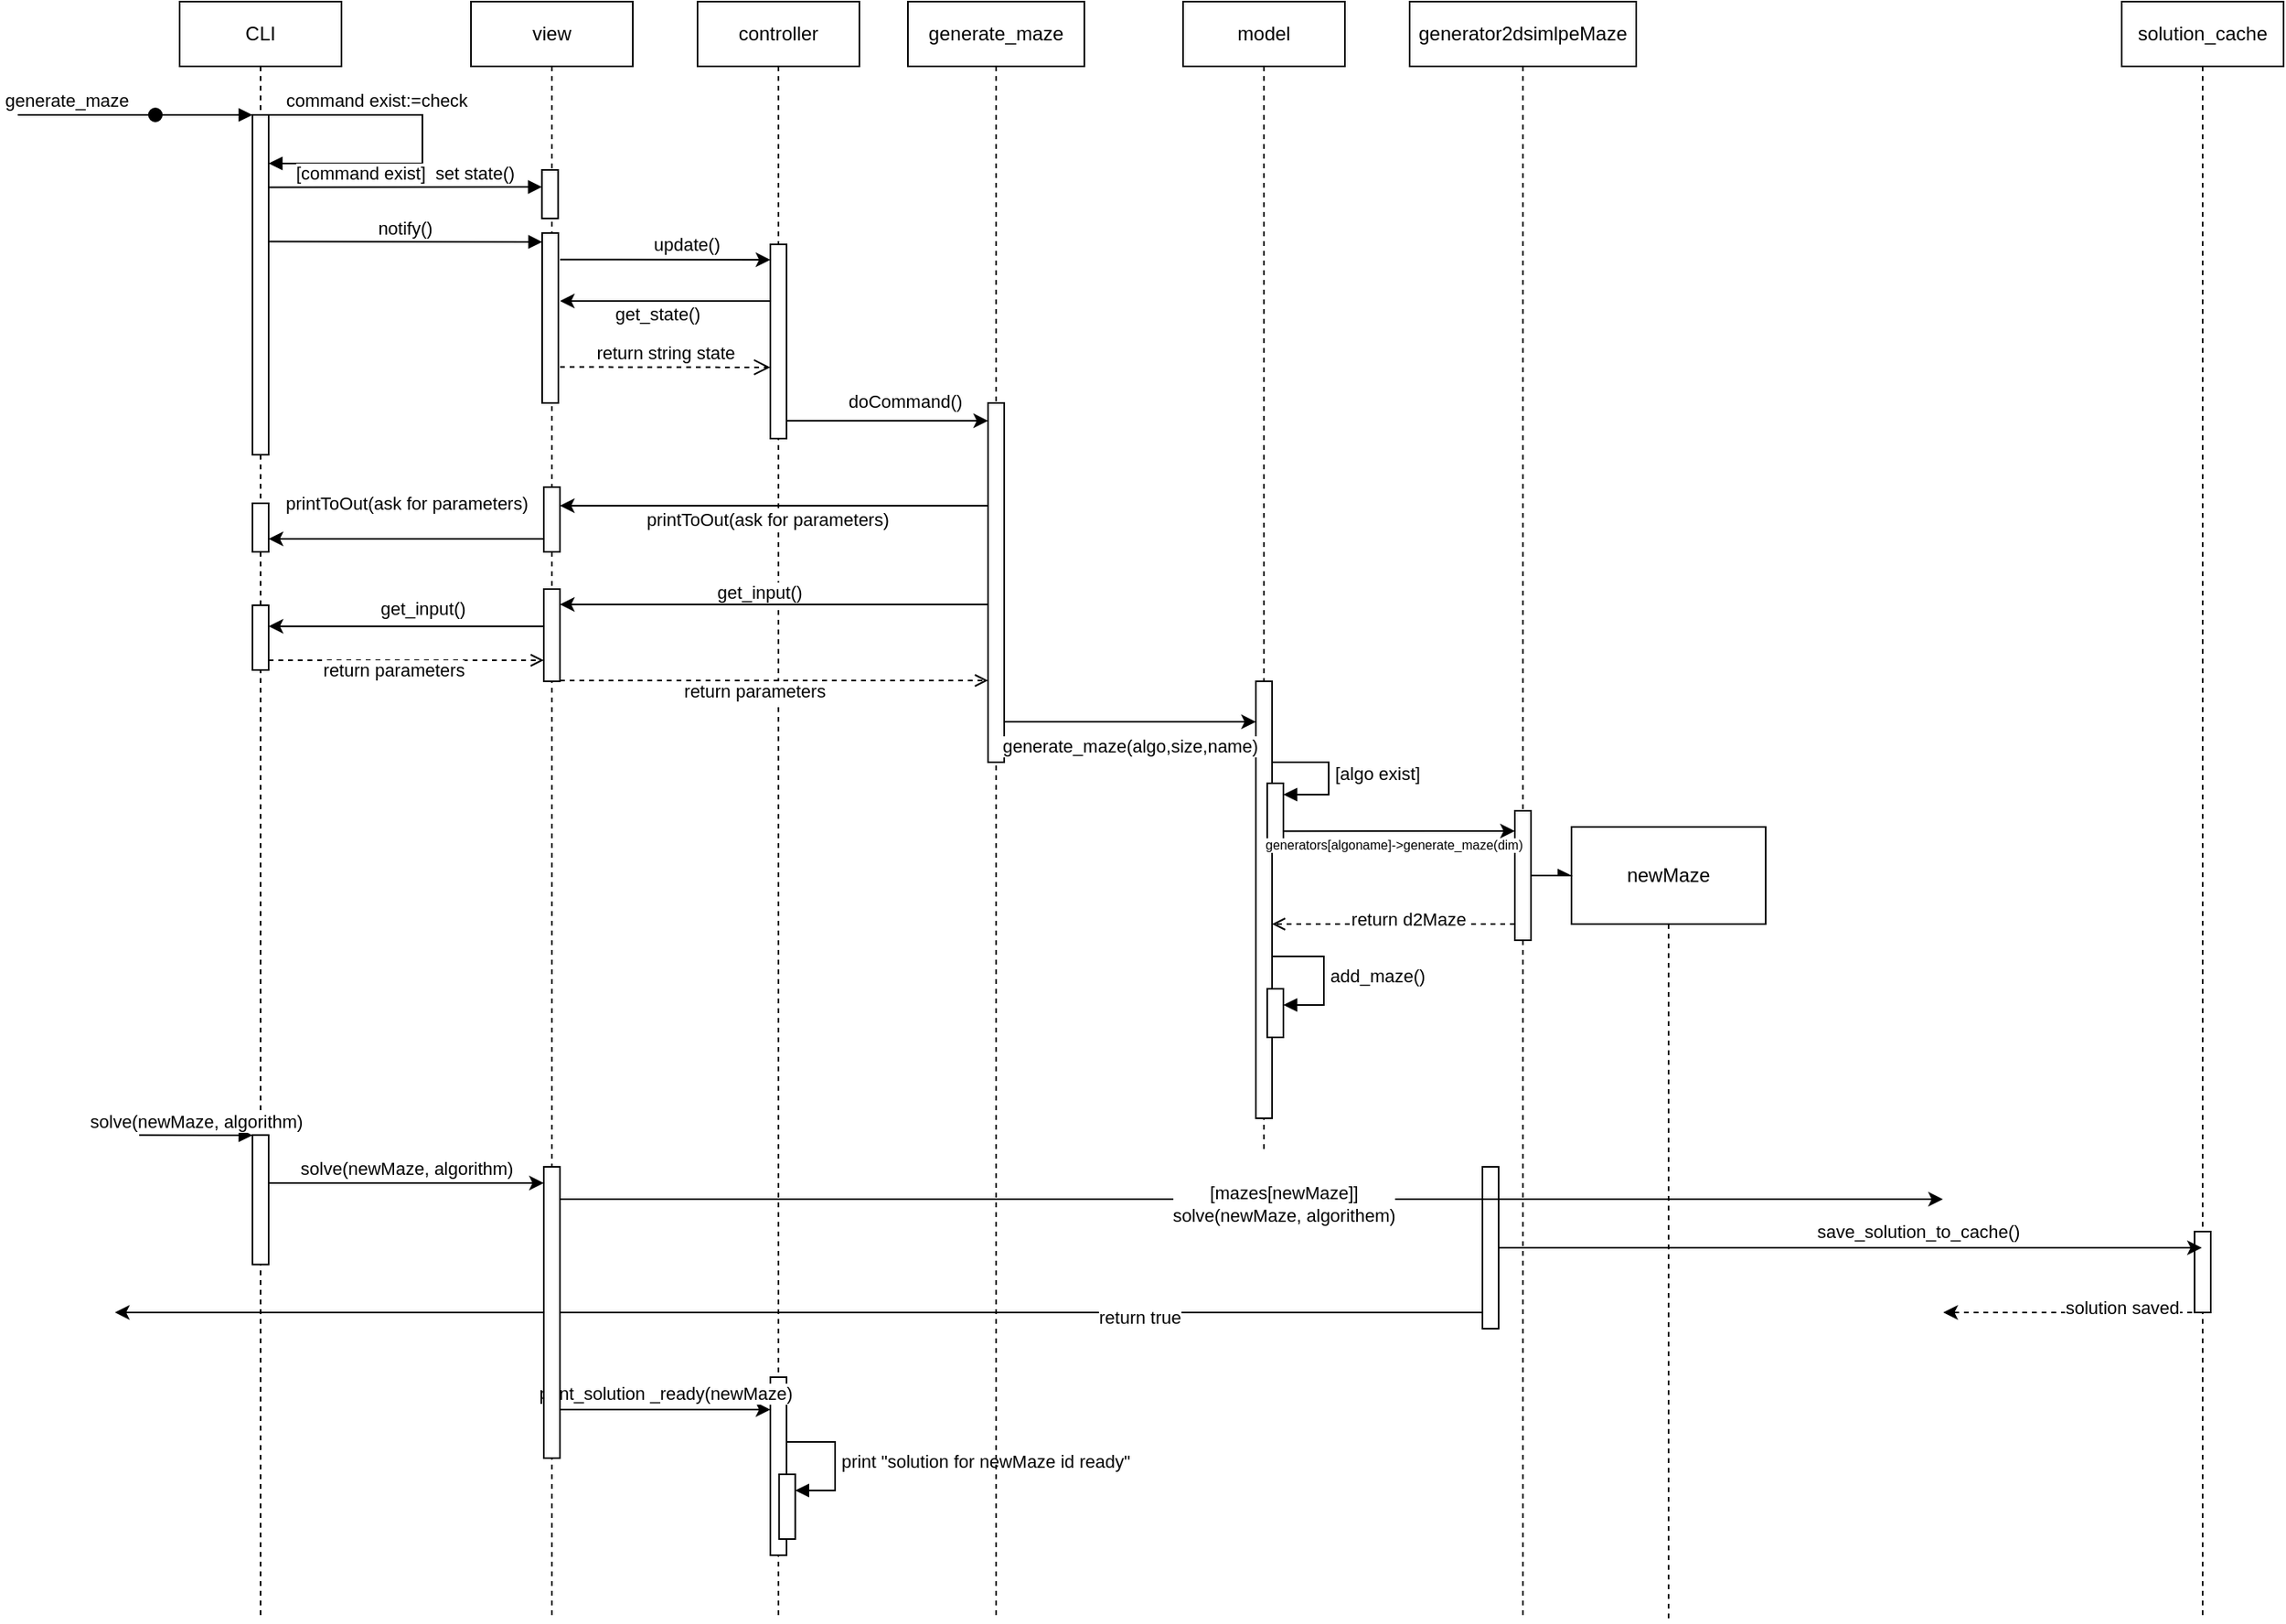 <mxfile version="21.6.5" type="device">
  <diagram name="Page-1" id="2YBvvXClWsGukQMizWep">
    <mxGraphModel dx="1191" dy="200" grid="1" gridSize="10" guides="1" tooltips="1" connect="1" arrows="1" fold="1" page="1" pageScale="1" pageWidth="850" pageHeight="1100" math="0" shadow="0">
      <root>
        <mxCell id="0" />
        <mxCell id="1" parent="0" />
        <mxCell id="aM9ryv3xv72pqoxQDRHE-1" value="CLI" style="shape=umlLifeline;perimeter=lifelinePerimeter;whiteSpace=wrap;html=1;container=0;dropTarget=0;collapsible=0;recursiveResize=0;outlineConnect=0;portConstraint=eastwest;newEdgeStyle={&quot;edgeStyle&quot;:&quot;elbowEdgeStyle&quot;,&quot;elbow&quot;:&quot;vertical&quot;,&quot;curved&quot;:0,&quot;rounded&quot;:0};" parent="1" vertex="1">
          <mxGeometry x="40" y="40" width="100" height="1000" as="geometry" />
        </mxCell>
        <mxCell id="aM9ryv3xv72pqoxQDRHE-2" value="" style="html=1;points=[];perimeter=orthogonalPerimeter;outlineConnect=0;targetShapes=umlLifeline;portConstraint=eastwest;newEdgeStyle={&quot;edgeStyle&quot;:&quot;elbowEdgeStyle&quot;,&quot;elbow&quot;:&quot;vertical&quot;,&quot;curved&quot;:0,&quot;rounded&quot;:0};" parent="aM9ryv3xv72pqoxQDRHE-1" vertex="1">
          <mxGeometry x="45" y="70" width="10" height="210" as="geometry" />
        </mxCell>
        <mxCell id="aM9ryv3xv72pqoxQDRHE-3" value="generate_maze" style="html=1;verticalAlign=bottom;startArrow=oval;endArrow=block;startSize=8;edgeStyle=elbowEdgeStyle;elbow=vertical;curved=0;rounded=0;" parent="aM9ryv3xv72pqoxQDRHE-1" target="aM9ryv3xv72pqoxQDRHE-2" edge="1">
          <mxGeometry relative="1" as="geometry">
            <mxPoint x="-15" y="70" as="sourcePoint" />
            <Array as="points">
              <mxPoint x="-100" y="70" />
            </Array>
          </mxGeometry>
        </mxCell>
        <mxCell id="Nlr5EThbNXqsC1aCLq-n-133" value="" style="html=1;points=[];perimeter=orthogonalPerimeter;outlineConnect=0;targetShapes=umlLifeline;portConstraint=eastwest;newEdgeStyle={&quot;edgeStyle&quot;:&quot;elbowEdgeStyle&quot;,&quot;elbow&quot;:&quot;vertical&quot;,&quot;curved&quot;:0,&quot;rounded&quot;:0};" parent="aM9ryv3xv72pqoxQDRHE-1" vertex="1">
          <mxGeometry x="45" y="700.35" width="10" height="80" as="geometry" />
        </mxCell>
        <mxCell id="Nlr5EThbNXqsC1aCLq-n-134" value="solve(newMaze, algorithm)" style="html=1;verticalAlign=bottom;endArrow=block;edgeStyle=elbowEdgeStyle;elbow=vertical;curved=0;rounded=0;" parent="aM9ryv3xv72pqoxQDRHE-1" target="Nlr5EThbNXqsC1aCLq-n-133" edge="1">
          <mxGeometry relative="1" as="geometry">
            <mxPoint x="-25" y="700.35" as="sourcePoint" />
          </mxGeometry>
        </mxCell>
        <mxCell id="3twzVieShD6ERpXpoWgF-31" value="" style="html=1;points=[];perimeter=orthogonalPerimeter;outlineConnect=0;targetShapes=umlLifeline;portConstraint=eastwest;newEdgeStyle={&quot;edgeStyle&quot;:&quot;elbowEdgeStyle&quot;,&quot;elbow&quot;:&quot;vertical&quot;,&quot;curved&quot;:0,&quot;rounded&quot;:0};" vertex="1" parent="aM9ryv3xv72pqoxQDRHE-1">
          <mxGeometry x="45" y="310" width="10" height="30" as="geometry" />
        </mxCell>
        <mxCell id="3twzVieShD6ERpXpoWgF-46" value="" style="html=1;points=[];perimeter=orthogonalPerimeter;outlineConnect=0;targetShapes=umlLifeline;portConstraint=eastwest;newEdgeStyle={&quot;edgeStyle&quot;:&quot;elbowEdgeStyle&quot;,&quot;elbow&quot;:&quot;vertical&quot;,&quot;curved&quot;:0,&quot;rounded&quot;:0};" vertex="1" parent="aM9ryv3xv72pqoxQDRHE-1">
          <mxGeometry x="45" y="373" width="10" height="40" as="geometry" />
        </mxCell>
        <mxCell id="aM9ryv3xv72pqoxQDRHE-5" value="view" style="shape=umlLifeline;perimeter=lifelinePerimeter;whiteSpace=wrap;html=1;container=0;dropTarget=0;collapsible=0;recursiveResize=0;outlineConnect=0;portConstraint=eastwest;newEdgeStyle={&quot;edgeStyle&quot;:&quot;elbowEdgeStyle&quot;,&quot;elbow&quot;:&quot;vertical&quot;,&quot;curved&quot;:0,&quot;rounded&quot;:0};" parent="1" vertex="1">
          <mxGeometry x="220" y="40" width="100" height="1000" as="geometry" />
        </mxCell>
        <mxCell id="3twzVieShD6ERpXpoWgF-3" value="" style="html=1;points=[];perimeter=orthogonalPerimeter;outlineConnect=0;targetShapes=umlLifeline;portConstraint=eastwest;newEdgeStyle={&quot;edgeStyle&quot;:&quot;elbowEdgeStyle&quot;,&quot;elbow&quot;:&quot;vertical&quot;,&quot;curved&quot;:0,&quot;rounded&quot;:0};" vertex="1" parent="aM9ryv3xv72pqoxQDRHE-5">
          <mxGeometry x="43.84" y="104" width="10" height="30" as="geometry" />
        </mxCell>
        <mxCell id="3twzVieShD6ERpXpoWgF-6" value="" style="html=1;points=[];perimeter=orthogonalPerimeter;outlineConnect=0;targetShapes=umlLifeline;portConstraint=eastwest;newEdgeStyle={&quot;edgeStyle&quot;:&quot;elbowEdgeStyle&quot;,&quot;elbow&quot;:&quot;vertical&quot;,&quot;curved&quot;:0,&quot;rounded&quot;:0};" vertex="1" parent="aM9ryv3xv72pqoxQDRHE-5">
          <mxGeometry x="44" y="143" width="10" height="105" as="geometry" />
        </mxCell>
        <mxCell id="3twzVieShD6ERpXpoWgF-17" value="" style="html=1;points=[];perimeter=orthogonalPerimeter;outlineConnect=0;targetShapes=umlLifeline;portConstraint=eastwest;newEdgeStyle={&quot;edgeStyle&quot;:&quot;elbowEdgeStyle&quot;,&quot;elbow&quot;:&quot;vertical&quot;,&quot;curved&quot;:0,&quot;rounded&quot;:0};" vertex="1" parent="aM9ryv3xv72pqoxQDRHE-5">
          <mxGeometry x="45" y="300" width="10" height="40" as="geometry" />
        </mxCell>
        <mxCell id="3twzVieShD6ERpXpoWgF-39" value="" style="html=1;points=[];perimeter=orthogonalPerimeter;outlineConnect=0;targetShapes=umlLifeline;portConstraint=eastwest;newEdgeStyle={&quot;edgeStyle&quot;:&quot;elbowEdgeStyle&quot;,&quot;elbow&quot;:&quot;vertical&quot;,&quot;curved&quot;:0,&quot;rounded&quot;:0};" vertex="1" parent="aM9ryv3xv72pqoxQDRHE-5">
          <mxGeometry x="45" y="363" width="10" height="57" as="geometry" />
        </mxCell>
        <mxCell id="aM9ryv3xv72pqoxQDRHE-7" value="command exist:=check&amp;nbsp;" style="html=1;verticalAlign=bottom;endArrow=block;edgeStyle=orthogonalEdgeStyle;elbow=vertical;rounded=0;" parent="1" target="aM9ryv3xv72pqoxQDRHE-2" edge="1">
          <mxGeometry x="-0.374" relative="1" as="geometry">
            <mxPoint x="94" y="110" as="sourcePoint" />
            <Array as="points">
              <mxPoint x="190" y="110" />
              <mxPoint x="190" y="140" />
            </Array>
            <mxPoint x="95.0" y="130" as="targetPoint" />
            <mxPoint as="offset" />
          </mxGeometry>
        </mxCell>
        <mxCell id="Nlr5EThbNXqsC1aCLq-n-1" value="controller" style="shape=umlLifeline;perimeter=lifelinePerimeter;whiteSpace=wrap;html=1;container=0;dropTarget=0;collapsible=0;recursiveResize=0;outlineConnect=0;portConstraint=eastwest;newEdgeStyle={&quot;edgeStyle&quot;:&quot;elbowEdgeStyle&quot;,&quot;elbow&quot;:&quot;vertical&quot;,&quot;curved&quot;:0,&quot;rounded&quot;:0};" parent="1" vertex="1">
          <mxGeometry x="360" y="40" width="100" height="1000" as="geometry" />
        </mxCell>
        <mxCell id="Nlr5EThbNXqsC1aCLq-n-2" value="" style="html=1;points=[];perimeter=orthogonalPerimeter;outlineConnect=0;targetShapes=umlLifeline;portConstraint=eastwest;newEdgeStyle={&quot;edgeStyle&quot;:&quot;elbowEdgeStyle&quot;,&quot;elbow&quot;:&quot;vertical&quot;,&quot;curved&quot;:0,&quot;rounded&quot;:0};" parent="Nlr5EThbNXqsC1aCLq-n-1" vertex="1">
          <mxGeometry x="45" y="150" width="10" height="120" as="geometry" />
        </mxCell>
        <mxCell id="Nlr5EThbNXqsC1aCLq-n-164" value="" style="html=1;points=[];perimeter=orthogonalPerimeter;outlineConnect=0;targetShapes=umlLifeline;portConstraint=eastwest;newEdgeStyle={&quot;edgeStyle&quot;:&quot;elbowEdgeStyle&quot;,&quot;elbow&quot;:&quot;vertical&quot;,&quot;curved&quot;:0,&quot;rounded&quot;:0};" parent="Nlr5EThbNXqsC1aCLq-n-1" vertex="1">
          <mxGeometry x="45" y="850" width="10" height="110" as="geometry" />
        </mxCell>
        <mxCell id="Nlr5EThbNXqsC1aCLq-n-166" value="" style="html=1;points=[];perimeter=orthogonalPerimeter;outlineConnect=0;targetShapes=umlLifeline;portConstraint=eastwest;newEdgeStyle={&quot;edgeStyle&quot;:&quot;elbowEdgeStyle&quot;,&quot;elbow&quot;:&quot;vertical&quot;,&quot;curved&quot;:0,&quot;rounded&quot;:0};" parent="Nlr5EThbNXqsC1aCLq-n-1" vertex="1">
          <mxGeometry x="50.37" y="910" width="10" height="40" as="geometry" />
        </mxCell>
        <mxCell id="Nlr5EThbNXqsC1aCLq-n-167" value="print &quot;solution for newMaze id ready&quot;" style="html=1;align=left;spacingLeft=2;endArrow=block;rounded=0;edgeStyle=orthogonalEdgeStyle;curved=0;rounded=0;" parent="Nlr5EThbNXqsC1aCLq-n-1" target="Nlr5EThbNXqsC1aCLq-n-166" edge="1">
          <mxGeometry relative="1" as="geometry">
            <mxPoint x="55.37" y="890" as="sourcePoint" />
            <Array as="points">
              <mxPoint x="85" y="890" />
              <mxPoint x="85" y="920" />
            </Array>
            <mxPoint x="25.0" y="920.0" as="targetPoint" />
          </mxGeometry>
        </mxCell>
        <mxCell id="Nlr5EThbNXqsC1aCLq-n-7" style="edgeStyle=elbowEdgeStyle;rounded=0;orthogonalLoop=1;jettySize=auto;html=1;elbow=vertical;curved=0;" parent="1" edge="1" target="Nlr5EThbNXqsC1aCLq-n-2">
          <mxGeometry relative="1" as="geometry">
            <mxPoint x="275.0" y="199.324" as="sourcePoint" />
            <mxPoint x="445" y="199.324" as="targetPoint" />
          </mxGeometry>
        </mxCell>
        <mxCell id="Nlr5EThbNXqsC1aCLq-n-8" value="update()" style="edgeLabel;html=1;align=center;verticalAlign=middle;resizable=0;points=[];" parent="Nlr5EThbNXqsC1aCLq-n-7" vertex="1" connectable="0">
          <mxGeometry x="-0.667" y="1" relative="1" as="geometry">
            <mxPoint x="56" y="-9" as="offset" />
          </mxGeometry>
        </mxCell>
        <mxCell id="Nlr5EThbNXqsC1aCLq-n-9" value="generate_maze" style="shape=umlLifeline;perimeter=lifelinePerimeter;whiteSpace=wrap;html=1;container=0;dropTarget=0;collapsible=0;recursiveResize=0;outlineConnect=0;portConstraint=eastwest;newEdgeStyle={&quot;edgeStyle&quot;:&quot;elbowEdgeStyle&quot;,&quot;elbow&quot;:&quot;vertical&quot;,&quot;curved&quot;:0,&quot;rounded&quot;:0};" parent="1" vertex="1">
          <mxGeometry x="490" y="40" width="109" height="1000" as="geometry" />
        </mxCell>
        <mxCell id="Nlr5EThbNXqsC1aCLq-n-10" value="" style="html=1;points=[];perimeter=orthogonalPerimeter;outlineConnect=0;targetShapes=umlLifeline;portConstraint=eastwest;newEdgeStyle={&quot;edgeStyle&quot;:&quot;elbowEdgeStyle&quot;,&quot;elbow&quot;:&quot;vertical&quot;,&quot;curved&quot;:0,&quot;rounded&quot;:0};" parent="Nlr5EThbNXqsC1aCLq-n-9" vertex="1">
          <mxGeometry x="49.5" y="248" width="10" height="222" as="geometry" />
        </mxCell>
        <mxCell id="Nlr5EThbNXqsC1aCLq-n-31" value="model" style="shape=umlLifeline;perimeter=lifelinePerimeter;whiteSpace=wrap;html=1;container=0;dropTarget=0;collapsible=0;recursiveResize=0;outlineConnect=0;portConstraint=eastwest;newEdgeStyle={&quot;edgeStyle&quot;:&quot;elbowEdgeStyle&quot;,&quot;elbow&quot;:&quot;vertical&quot;,&quot;curved&quot;:0,&quot;rounded&quot;:0};" parent="1" vertex="1">
          <mxGeometry x="660" y="40" width="100" height="710" as="geometry" />
        </mxCell>
        <mxCell id="3twzVieShD6ERpXpoWgF-54" value="" style="html=1;points=[];perimeter=orthogonalPerimeter;outlineConnect=0;targetShapes=umlLifeline;portConstraint=eastwest;newEdgeStyle={&quot;edgeStyle&quot;:&quot;elbowEdgeStyle&quot;,&quot;elbow&quot;:&quot;vertical&quot;,&quot;curved&quot;:0,&quot;rounded&quot;:0};" vertex="1" parent="Nlr5EThbNXqsC1aCLq-n-31">
          <mxGeometry x="45" y="420" width="10" height="270" as="geometry" />
        </mxCell>
        <mxCell id="3twzVieShD6ERpXpoWgF-56" value="" style="html=1;points=[];perimeter=orthogonalPerimeter;outlineConnect=0;targetShapes=umlLifeline;portConstraint=eastwest;newEdgeStyle={&quot;edgeStyle&quot;:&quot;elbowEdgeStyle&quot;,&quot;elbow&quot;:&quot;vertical&quot;,&quot;curved&quot;:0,&quot;rounded&quot;:0};" vertex="1" parent="Nlr5EThbNXqsC1aCLq-n-31">
          <mxGeometry x="52" y="483" width="10" height="40" as="geometry" />
        </mxCell>
        <mxCell id="3twzVieShD6ERpXpoWgF-57" value="[algo exist]&lt;br&gt;" style="html=1;align=left;spacingLeft=2;endArrow=block;rounded=0;edgeStyle=orthogonalEdgeStyle;curved=0;rounded=0;" edge="1" target="3twzVieShD6ERpXpoWgF-56" parent="Nlr5EThbNXqsC1aCLq-n-31" source="3twzVieShD6ERpXpoWgF-54">
          <mxGeometry relative="1" as="geometry">
            <mxPoint x="60" y="447" as="sourcePoint" />
            <Array as="points">
              <mxPoint x="90" y="470" />
              <mxPoint x="90" y="490" />
            </Array>
          </mxGeometry>
        </mxCell>
        <mxCell id="3twzVieShD6ERpXpoWgF-72" value="" style="html=1;points=[];perimeter=orthogonalPerimeter;outlineConnect=0;targetShapes=umlLifeline;portConstraint=eastwest;newEdgeStyle={&quot;edgeStyle&quot;:&quot;elbowEdgeStyle&quot;,&quot;elbow&quot;:&quot;vertical&quot;,&quot;curved&quot;:0,&quot;rounded&quot;:0};" vertex="1" parent="Nlr5EThbNXqsC1aCLq-n-31">
          <mxGeometry x="52" y="610" width="10" height="30" as="geometry" />
        </mxCell>
        <mxCell id="3twzVieShD6ERpXpoWgF-73" value="add_maze()" style="html=1;align=left;spacingLeft=2;endArrow=block;rounded=0;edgeStyle=orthogonalEdgeStyle;curved=0;rounded=0;" edge="1" target="3twzVieShD6ERpXpoWgF-72" parent="Nlr5EThbNXqsC1aCLq-n-31" source="3twzVieShD6ERpXpoWgF-54">
          <mxGeometry relative="1" as="geometry">
            <mxPoint x="57" y="580" as="sourcePoint" />
            <Array as="points">
              <mxPoint x="87" y="590" />
              <mxPoint x="87" y="620" />
            </Array>
          </mxGeometry>
        </mxCell>
        <mxCell id="Nlr5EThbNXqsC1aCLq-n-136" value="generator2dsimlpeMaze" style="shape=umlLifeline;perimeter=lifelinePerimeter;whiteSpace=wrap;html=1;container=0;dropTarget=0;collapsible=0;recursiveResize=0;outlineConnect=0;portConstraint=eastwest;newEdgeStyle={&quot;edgeStyle&quot;:&quot;elbowEdgeStyle&quot;,&quot;elbow&quot;:&quot;vertical&quot;,&quot;curved&quot;:0,&quot;rounded&quot;:0};" parent="1" vertex="1">
          <mxGeometry x="800" y="40" width="140" height="1000" as="geometry" />
        </mxCell>
        <mxCell id="Nlr5EThbNXqsC1aCLq-n-161" style="edgeStyle=elbowEdgeStyle;rounded=0;orthogonalLoop=1;jettySize=auto;html=1;elbow=vertical;curved=0;" parent="Nlr5EThbNXqsC1aCLq-n-136" source="Nlr5EThbNXqsC1aCLq-n-141" edge="1">
          <mxGeometry relative="1" as="geometry">
            <mxPoint x="-800" y="810" as="targetPoint" />
          </mxGeometry>
        </mxCell>
        <mxCell id="Nlr5EThbNXqsC1aCLq-n-162" value="return true" style="edgeLabel;html=1;align=center;verticalAlign=middle;resizable=0;points=[];" parent="Nlr5EThbNXqsC1aCLq-n-161" vertex="1" connectable="0">
          <mxGeometry x="-0.498" y="3" relative="1" as="geometry">
            <mxPoint as="offset" />
          </mxGeometry>
        </mxCell>
        <mxCell id="Nlr5EThbNXqsC1aCLq-n-141" value="" style="html=1;points=[];perimeter=orthogonalPerimeter;outlineConnect=0;targetShapes=umlLifeline;portConstraint=eastwest;newEdgeStyle={&quot;edgeStyle&quot;:&quot;elbowEdgeStyle&quot;,&quot;elbow&quot;:&quot;vertical&quot;,&quot;curved&quot;:0,&quot;rounded&quot;:0};" parent="Nlr5EThbNXqsC1aCLq-n-136" vertex="1">
          <mxGeometry x="45" y="720" width="10" height="100" as="geometry" />
        </mxCell>
        <mxCell id="3twzVieShD6ERpXpoWgF-58" value="" style="html=1;points=[];perimeter=orthogonalPerimeter;outlineConnect=0;targetShapes=umlLifeline;portConstraint=eastwest;newEdgeStyle={&quot;edgeStyle&quot;:&quot;elbowEdgeStyle&quot;,&quot;elbow&quot;:&quot;vertical&quot;,&quot;curved&quot;:0,&quot;rounded&quot;:0};" vertex="1" parent="Nlr5EThbNXqsC1aCLq-n-136">
          <mxGeometry x="65" y="500" width="10" height="80" as="geometry" />
        </mxCell>
        <mxCell id="Nlr5EThbNXqsC1aCLq-n-143" style="edgeStyle=elbowEdgeStyle;rounded=0;orthogonalLoop=1;jettySize=auto;html=1;elbow=vertical;curved=0;" parent="1" edge="1">
          <mxGeometry relative="1" as="geometry">
            <mxPoint x="275" y="780" as="sourcePoint" />
            <mxPoint x="1129.5" y="780" as="targetPoint" />
            <Array as="points">
              <mxPoint x="300" y="780" />
            </Array>
          </mxGeometry>
        </mxCell>
        <mxCell id="Nlr5EThbNXqsC1aCLq-n-144" value="[mazes[newMaze]]&lt;br&gt;solve(newMaze, algorithem)" style="edgeLabel;html=1;align=center;verticalAlign=middle;resizable=0;points=[];" parent="Nlr5EThbNXqsC1aCLq-n-143" vertex="1" connectable="0">
          <mxGeometry x="0.048" y="-3" relative="1" as="geometry">
            <mxPoint x="-1" as="offset" />
          </mxGeometry>
        </mxCell>
        <mxCell id="Nlr5EThbNXqsC1aCLq-n-152" value="" style="edgeStyle=elbowEdgeStyle;rounded=0;orthogonalLoop=1;jettySize=auto;html=1;elbow=vertical;curved=0;" parent="1" edge="1">
          <mxGeometry relative="1" as="geometry">
            <mxPoint x="95" y="770" as="sourcePoint" />
            <mxPoint x="265" y="770" as="targetPoint" />
          </mxGeometry>
        </mxCell>
        <mxCell id="Nlr5EThbNXqsC1aCLq-n-154" value="solve(newMaze, algorithm)" style="edgeLabel;html=1;align=center;verticalAlign=middle;resizable=0;points=[];" parent="Nlr5EThbNXqsC1aCLq-n-152" vertex="1" connectable="0">
          <mxGeometry x="0.195" y="-2" relative="1" as="geometry">
            <mxPoint x="-17" y="-11" as="offset" />
          </mxGeometry>
        </mxCell>
        <mxCell id="Nlr5EThbNXqsC1aCLq-n-163" style="edgeStyle=elbowEdgeStyle;rounded=0;orthogonalLoop=1;jettySize=auto;html=1;elbow=vertical;curved=0;" parent="1" target="Nlr5EThbNXqsC1aCLq-n-164" edge="1">
          <mxGeometry relative="1" as="geometry">
            <mxPoint x="275.0" y="910.002" as="sourcePoint" />
            <mxPoint x="449.5" y="910.002" as="targetPoint" />
          </mxGeometry>
        </mxCell>
        <mxCell id="Nlr5EThbNXqsC1aCLq-n-165" value="print_solution _ready(newMaze)" style="edgeLabel;html=1;align=center;verticalAlign=middle;resizable=0;points=[];" parent="Nlr5EThbNXqsC1aCLq-n-163" vertex="1" connectable="0">
          <mxGeometry x="-0.003" relative="1" as="geometry">
            <mxPoint y="-10" as="offset" />
          </mxGeometry>
        </mxCell>
        <mxCell id="Nlr5EThbNXqsC1aCLq-n-151" value="" style="html=1;points=[];perimeter=orthogonalPerimeter;outlineConnect=0;targetShapes=umlLifeline;portConstraint=eastwest;newEdgeStyle={&quot;edgeStyle&quot;:&quot;elbowEdgeStyle&quot;,&quot;elbow&quot;:&quot;vertical&quot;,&quot;curved&quot;:0,&quot;rounded&quot;:0};" parent="1" vertex="1">
          <mxGeometry x="265" y="760" width="10" height="180" as="geometry" />
        </mxCell>
        <mxCell id="Nlr5EThbNXqsC1aCLq-n-155" value="solution_cache" style="shape=umlLifeline;perimeter=lifelinePerimeter;whiteSpace=wrap;html=1;container=0;dropTarget=0;collapsible=0;recursiveResize=0;outlineConnect=0;portConstraint=eastwest;newEdgeStyle={&quot;edgeStyle&quot;:&quot;elbowEdgeStyle&quot;,&quot;elbow&quot;:&quot;vertical&quot;,&quot;curved&quot;:0,&quot;rounded&quot;:0};" parent="1" vertex="1">
          <mxGeometry x="1240" y="40" width="100" height="1000" as="geometry" />
        </mxCell>
        <mxCell id="Nlr5EThbNXqsC1aCLq-n-156" value="" style="html=1;points=[];perimeter=orthogonalPerimeter;outlineConnect=0;targetShapes=umlLifeline;portConstraint=eastwest;newEdgeStyle={&quot;edgeStyle&quot;:&quot;elbowEdgeStyle&quot;,&quot;elbow&quot;:&quot;vertical&quot;,&quot;curved&quot;:0,&quot;rounded&quot;:0};" parent="Nlr5EThbNXqsC1aCLq-n-155" vertex="1">
          <mxGeometry x="45" y="760" width="10" height="50" as="geometry" />
        </mxCell>
        <mxCell id="Nlr5EThbNXqsC1aCLq-n-157" style="edgeStyle=elbowEdgeStyle;rounded=0;orthogonalLoop=1;jettySize=auto;html=1;elbow=vertical;curved=0;" parent="1" source="Nlr5EThbNXqsC1aCLq-n-141" target="Nlr5EThbNXqsC1aCLq-n-155" edge="1">
          <mxGeometry relative="1" as="geometry" />
        </mxCell>
        <mxCell id="Nlr5EThbNXqsC1aCLq-n-158" value="save_solution_to_cache()" style="edgeLabel;html=1;align=center;verticalAlign=middle;resizable=0;points=[];" parent="Nlr5EThbNXqsC1aCLq-n-157" vertex="1" connectable="0">
          <mxGeometry x="0.315" y="-1" relative="1" as="geometry">
            <mxPoint x="-27" y="-11" as="offset" />
          </mxGeometry>
        </mxCell>
        <mxCell id="Nlr5EThbNXqsC1aCLq-n-159" style="edgeStyle=elbowEdgeStyle;rounded=0;orthogonalLoop=1;jettySize=auto;html=1;elbow=horizontal;curved=0;dashed=1;" parent="1" source="Nlr5EThbNXqsC1aCLq-n-155" edge="1">
          <mxGeometry relative="1" as="geometry">
            <mxPoint x="1290" y="810" as="sourcePoint" />
            <mxPoint x="1129.7" y="850" as="targetPoint" />
            <Array as="points">
              <mxPoint x="1240" y="850" />
            </Array>
          </mxGeometry>
        </mxCell>
        <mxCell id="Nlr5EThbNXqsC1aCLq-n-160" value="solution saved" style="edgeLabel;html=1;align=center;verticalAlign=middle;resizable=0;points=[];" parent="Nlr5EThbNXqsC1aCLq-n-159" vertex="1" connectable="0">
          <mxGeometry x="-0.378" y="-3" relative="1" as="geometry">
            <mxPoint as="offset" />
          </mxGeometry>
        </mxCell>
        <mxCell id="3twzVieShD6ERpXpoWgF-4" value="[command exist]&amp;nbsp; set state()" style="html=1;verticalAlign=bottom;startArrow=none;endArrow=block;startSize=8;edgeStyle=elbowEdgeStyle;elbow=vertical;curved=0;rounded=0;exitX=1.116;exitY=0.579;exitDx=0;exitDy=0;exitPerimeter=0;startFill=0;" edge="1" target="3twzVieShD6ERpXpoWgF-3" parent="1">
          <mxGeometry relative="1" as="geometry">
            <mxPoint x="95.0" y="154.74" as="sourcePoint" />
          </mxGeometry>
        </mxCell>
        <mxCell id="3twzVieShD6ERpXpoWgF-7" value="notify()" style="html=1;verticalAlign=bottom;startArrow=none;endArrow=block;startSize=8;edgeStyle=elbowEdgeStyle;elbow=vertical;curved=0;rounded=0;startFill=0;" edge="1" parent="1">
          <mxGeometry relative="1" as="geometry">
            <mxPoint x="95.0" y="188.297" as="sourcePoint" />
            <mxPoint x="264" y="188.297" as="targetPoint" />
          </mxGeometry>
        </mxCell>
        <mxCell id="3twzVieShD6ERpXpoWgF-8" style="edgeStyle=elbowEdgeStyle;rounded=0;orthogonalLoop=1;jettySize=auto;html=1;elbow=vertical;curved=0;" edge="1" parent="1" source="Nlr5EThbNXqsC1aCLq-n-2">
          <mxGeometry relative="1" as="geometry">
            <mxPoint x="445" y="224.757" as="sourcePoint" />
            <mxPoint x="275.0" y="224.757" as="targetPoint" />
          </mxGeometry>
        </mxCell>
        <mxCell id="3twzVieShD6ERpXpoWgF-9" value="get_state()" style="edgeLabel;html=1;align=center;verticalAlign=middle;resizable=0;points=[];" vertex="1" connectable="0" parent="3twzVieShD6ERpXpoWgF-8">
          <mxGeometry x="-0.241" relative="1" as="geometry">
            <mxPoint x="-21" y="8" as="offset" />
          </mxGeometry>
        </mxCell>
        <mxCell id="3twzVieShD6ERpXpoWgF-11" value="return string state" style="html=1;verticalAlign=bottom;endArrow=open;dashed=1;endSize=8;edgeStyle=elbowEdgeStyle;elbow=vertical;curved=0;rounded=0;" edge="1" parent="1" target="Nlr5EThbNXqsC1aCLq-n-2">
          <mxGeometry relative="1" as="geometry">
            <mxPoint x="275.0" y="265.757" as="sourcePoint" />
            <mxPoint x="445" y="265.757" as="targetPoint" />
          </mxGeometry>
        </mxCell>
        <mxCell id="3twzVieShD6ERpXpoWgF-14" style="edgeStyle=elbowEdgeStyle;rounded=0;orthogonalLoop=1;jettySize=auto;html=1;elbow=vertical;curved=0;" edge="1" parent="1" source="Nlr5EThbNXqsC1aCLq-n-2" target="Nlr5EThbNXqsC1aCLq-n-10">
          <mxGeometry relative="1" as="geometry">
            <mxPoint x="455" y="299.997" as="sourcePoint" />
            <mxPoint x="635" y="299.997" as="targetPoint" />
          </mxGeometry>
        </mxCell>
        <mxCell id="3twzVieShD6ERpXpoWgF-15" value="doCommand()" style="edgeLabel;html=1;align=center;verticalAlign=middle;resizable=0;points=[];" vertex="1" connectable="0" parent="3twzVieShD6ERpXpoWgF-14">
          <mxGeometry x="0.166" y="2" relative="1" as="geometry">
            <mxPoint y="-10" as="offset" />
          </mxGeometry>
        </mxCell>
        <mxCell id="3twzVieShD6ERpXpoWgF-18" style="edgeStyle=elbowEdgeStyle;rounded=0;orthogonalLoop=1;jettySize=auto;html=1;elbow=vertical;curved=0;" edge="1" parent="1" source="Nlr5EThbNXqsC1aCLq-n-10">
          <mxGeometry relative="1" as="geometry">
            <mxPoint x="635" y="351.333" as="sourcePoint" />
            <mxPoint x="275" y="351.333" as="targetPoint" />
          </mxGeometry>
        </mxCell>
        <mxCell id="3twzVieShD6ERpXpoWgF-20" value="printToOut(ask for parameters)" style="edgeLabel;html=1;align=center;verticalAlign=middle;resizable=0;points=[];" vertex="1" connectable="0" parent="3twzVieShD6ERpXpoWgF-18">
          <mxGeometry x="0.528" y="-1" relative="1" as="geometry">
            <mxPoint x="65" y="9" as="offset" />
          </mxGeometry>
        </mxCell>
        <mxCell id="3twzVieShD6ERpXpoWgF-32" style="edgeStyle=elbowEdgeStyle;rounded=0;orthogonalLoop=1;jettySize=auto;html=1;elbow=vertical;curved=0;" edge="1" parent="1">
          <mxGeometry relative="1" as="geometry">
            <mxPoint x="265" y="372" as="sourcePoint" />
            <mxPoint x="95" y="372" as="targetPoint" />
          </mxGeometry>
        </mxCell>
        <mxCell id="3twzVieShD6ERpXpoWgF-33" value="printToOut(ask for parameters)" style="edgeLabel;html=1;align=center;verticalAlign=middle;resizable=0;points=[];" vertex="1" connectable="0" parent="3twzVieShD6ERpXpoWgF-32">
          <mxGeometry x="0.528" y="-1" relative="1" as="geometry">
            <mxPoint x="45" y="-21" as="offset" />
          </mxGeometry>
        </mxCell>
        <mxCell id="3twzVieShD6ERpXpoWgF-38" style="edgeStyle=elbowEdgeStyle;rounded=0;orthogonalLoop=1;jettySize=auto;html=1;elbow=vertical;curved=0;" edge="1" parent="1" source="Nlr5EThbNXqsC1aCLq-n-10">
          <mxGeometry relative="1" as="geometry">
            <mxPoint x="620" y="412" as="sourcePoint" />
            <mxPoint x="275" y="412.421" as="targetPoint" />
          </mxGeometry>
        </mxCell>
        <mxCell id="3twzVieShD6ERpXpoWgF-40" value="get_input()" style="edgeLabel;html=1;align=center;verticalAlign=middle;resizable=0;points=[];" vertex="1" connectable="0" parent="3twzVieShD6ERpXpoWgF-38">
          <mxGeometry x="-0.135" y="-1" relative="1" as="geometry">
            <mxPoint x="-27" y="-7" as="offset" />
          </mxGeometry>
        </mxCell>
        <mxCell id="3twzVieShD6ERpXpoWgF-47" style="edgeStyle=elbowEdgeStyle;rounded=0;orthogonalLoop=1;jettySize=auto;html=1;elbow=vertical;curved=0;" edge="1" parent="1">
          <mxGeometry relative="1" as="geometry">
            <mxPoint x="265" y="426" as="sourcePoint" />
            <mxPoint x="95" y="426" as="targetPoint" />
          </mxGeometry>
        </mxCell>
        <mxCell id="3twzVieShD6ERpXpoWgF-48" value="get_input()" style="edgeLabel;html=1;align=center;verticalAlign=middle;resizable=0;points=[];" vertex="1" connectable="0" parent="3twzVieShD6ERpXpoWgF-47">
          <mxGeometry x="-0.211" y="1" relative="1" as="geometry">
            <mxPoint x="-8" y="-12" as="offset" />
          </mxGeometry>
        </mxCell>
        <mxCell id="3twzVieShD6ERpXpoWgF-49" style="edgeStyle=elbowEdgeStyle;rounded=0;orthogonalLoop=1;jettySize=auto;html=1;elbow=vertical;curved=0;endArrow=open;endFill=0;dashed=1;" edge="1" parent="1">
          <mxGeometry relative="1" as="geometry">
            <mxPoint x="95" y="447" as="sourcePoint" />
            <mxPoint x="265" y="447" as="targetPoint" />
          </mxGeometry>
        </mxCell>
        <mxCell id="3twzVieShD6ERpXpoWgF-50" value="return parameters" style="edgeLabel;html=1;align=center;verticalAlign=middle;resizable=0;points=[];" vertex="1" connectable="0" parent="3twzVieShD6ERpXpoWgF-49">
          <mxGeometry x="-0.097" y="1" relative="1" as="geometry">
            <mxPoint y="7" as="offset" />
          </mxGeometry>
        </mxCell>
        <mxCell id="3twzVieShD6ERpXpoWgF-51" style="edgeStyle=elbowEdgeStyle;rounded=0;orthogonalLoop=1;jettySize=auto;html=1;elbow=vertical;curved=0;endArrow=open;endFill=0;dashed=1;" edge="1" parent="1" target="Nlr5EThbNXqsC1aCLq-n-10">
          <mxGeometry relative="1" as="geometry">
            <mxPoint x="275" y="459.5" as="sourcePoint" />
            <mxPoint x="635" y="459.5" as="targetPoint" />
          </mxGeometry>
        </mxCell>
        <mxCell id="3twzVieShD6ERpXpoWgF-52" value="return parameters" style="edgeLabel;html=1;align=center;verticalAlign=middle;resizable=0;points=[];" vertex="1" connectable="0" parent="3twzVieShD6ERpXpoWgF-51">
          <mxGeometry x="-0.097" y="1" relative="1" as="geometry">
            <mxPoint y="7" as="offset" />
          </mxGeometry>
        </mxCell>
        <mxCell id="3twzVieShD6ERpXpoWgF-53" style="edgeStyle=elbowEdgeStyle;rounded=0;orthogonalLoop=1;jettySize=auto;html=1;elbow=vertical;curved=0;" edge="1" parent="1" source="Nlr5EThbNXqsC1aCLq-n-10" target="3twzVieShD6ERpXpoWgF-54">
          <mxGeometry relative="1" as="geometry">
            <mxPoint x="645" y="481" as="sourcePoint" />
            <mxPoint x="805" y="481" as="targetPoint" />
          </mxGeometry>
        </mxCell>
        <mxCell id="3twzVieShD6ERpXpoWgF-55" value="generate_maze(algo,size,name)" style="edgeLabel;html=1;align=center;verticalAlign=middle;resizable=0;points=[];" vertex="1" connectable="0" parent="3twzVieShD6ERpXpoWgF-53">
          <mxGeometry x="0.127" y="2" relative="1" as="geometry">
            <mxPoint x="-10" y="17" as="offset" />
          </mxGeometry>
        </mxCell>
        <mxCell id="3twzVieShD6ERpXpoWgF-59" style="edgeStyle=elbowEdgeStyle;rounded=0;orthogonalLoop=1;jettySize=auto;html=1;elbow=vertical;curved=0;" edge="1" parent="1">
          <mxGeometry relative="1" as="geometry">
            <mxPoint x="722" y="552.588" as="sourcePoint" />
            <mxPoint x="865" y="552.588" as="targetPoint" />
          </mxGeometry>
        </mxCell>
        <mxCell id="3twzVieShD6ERpXpoWgF-60" value="&lt;div style=&quot;background-color:#2b2b2b;color:#a9b7c6;font-family:&#39;JetBrains Mono&#39;,monospace;font-size:9.8pt;&quot;&gt;&lt;pre&gt;&lt;div style=&quot;font-family: &amp;quot;JetBrains Mono&amp;quot;, monospace; font-size: 9.8pt;&quot;&gt;&lt;pre&gt;&lt;br&gt;&lt;/pre&gt;&lt;/div&gt;&lt;/pre&gt;&lt;/div&gt;" style="edgeLabel;html=1;align=center;verticalAlign=middle;resizable=0;points=[];" vertex="1" connectable="0" parent="3twzVieShD6ERpXpoWgF-59">
          <mxGeometry x="-0.394" y="-1" relative="1" as="geometry">
            <mxPoint as="offset" />
          </mxGeometry>
        </mxCell>
        <mxCell id="3twzVieShD6ERpXpoWgF-61" value="generators[algoname]-&amp;gt;generate_maze(dim)" style="edgeLabel;html=1;align=center;verticalAlign=middle;resizable=0;points=[];fontSize=8;" vertex="1" connectable="0" parent="3twzVieShD6ERpXpoWgF-59">
          <mxGeometry x="-0.25" relative="1" as="geometry">
            <mxPoint x="14" y="8" as="offset" />
          </mxGeometry>
        </mxCell>
        <mxCell id="3twzVieShD6ERpXpoWgF-67" style="edgeStyle=elbowEdgeStyle;rounded=0;orthogonalLoop=1;jettySize=auto;html=1;elbow=vertical;curved=0;endArrow=open;endFill=0;dashed=1;" edge="1" parent="1" source="3twzVieShD6ERpXpoWgF-58" target="3twzVieShD6ERpXpoWgF-54">
          <mxGeometry relative="1" as="geometry">
            <mxPoint x="865" y="593.833" as="sourcePoint" />
            <mxPoint x="715" y="593.833" as="targetPoint" />
            <Array as="points">
              <mxPoint x="850" y="610" />
            </Array>
          </mxGeometry>
        </mxCell>
        <mxCell id="3twzVieShD6ERpXpoWgF-68" value="return d2Maze" style="edgeLabel;html=1;align=center;verticalAlign=middle;resizable=0;points=[];" vertex="1" connectable="0" parent="3twzVieShD6ERpXpoWgF-67">
          <mxGeometry x="-0.111" y="-3" relative="1" as="geometry">
            <mxPoint as="offset" />
          </mxGeometry>
        </mxCell>
        <mxCell id="3twzVieShD6ERpXpoWgF-71" style="edgeStyle=orthogonalEdgeStyle;rounded=0;orthogonalLoop=1;jettySize=auto;html=1;endArrow=none;endFill=0;dashed=1;" edge="1" parent="1" source="3twzVieShD6ERpXpoWgF-69">
          <mxGeometry relative="1" as="geometry">
            <mxPoint x="960" y="1040" as="targetPoint" />
          </mxGeometry>
        </mxCell>
        <mxCell id="3twzVieShD6ERpXpoWgF-69" value="newMaze" style="whiteSpace=wrap;html=1;" vertex="1" parent="1">
          <mxGeometry x="900" y="550" width="120" height="60" as="geometry" />
        </mxCell>
        <mxCell id="3twzVieShD6ERpXpoWgF-70" value="" style="edgeStyle=elbowEdgeStyle;rounded=0;orthogonalLoop=1;jettySize=auto;html=1;elbow=vertical;curved=0;endArrow=async;endFill=1;" edge="1" parent="1" source="3twzVieShD6ERpXpoWgF-58" target="3twzVieShD6ERpXpoWgF-69">
          <mxGeometry relative="1" as="geometry" />
        </mxCell>
      </root>
    </mxGraphModel>
  </diagram>
</mxfile>
